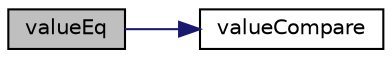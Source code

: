 digraph "valueEq"
{
  edge [fontname="Helvetica",fontsize="10",labelfontname="Helvetica",labelfontsize="10"];
  node [fontname="Helvetica",fontsize="10",shape=record];
  rankdir="LR";
  Node70 [label="valueEq",height=0.2,width=0.4,color="black", fillcolor="grey75", style="filled", fontcolor="black"];
  Node70 -> Node71 [color="midnightblue",fontsize="10",style="solid",fontname="Helvetica"];
  Node71 [label="valueCompare",height=0.2,width=0.4,color="black", fillcolor="white", style="filled",URL="$de/df6/meta__modelica_8c.html#af129ecd241889f9515fe7ae33e186ea5"];
}
